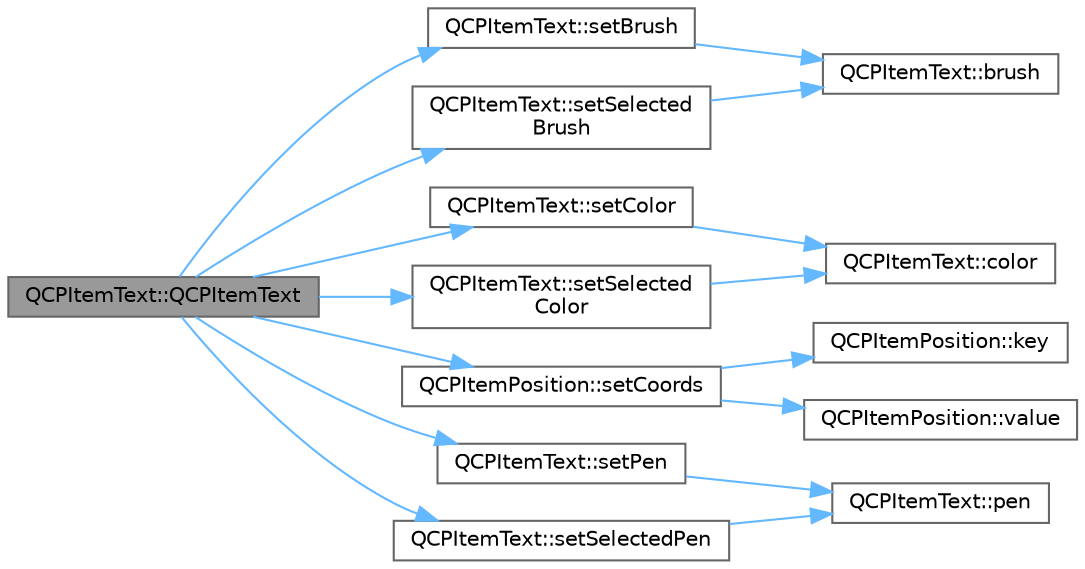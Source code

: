 digraph "QCPItemText::QCPItemText"
{
 // LATEX_PDF_SIZE
  bgcolor="transparent";
  edge [fontname=Helvetica,fontsize=10,labelfontname=Helvetica,labelfontsize=10];
  node [fontname=Helvetica,fontsize=10,shape=box,height=0.2,width=0.4];
  rankdir="LR";
  Node1 [label="QCPItemText::QCPItemText",height=0.2,width=0.4,color="gray40", fillcolor="grey60", style="filled", fontcolor="black",tooltip=" "];
  Node1 -> Node2 [color="steelblue1",style="solid"];
  Node2 [label="QCPItemText::setBrush",height=0.2,width=0.4,color="grey40", fillcolor="white", style="filled",URL="$class_q_c_p_item_text.html#a1c7e131516df2ed8d941ef31240ded8e",tooltip=" "];
  Node2 -> Node3 [color="steelblue1",style="solid"];
  Node3 [label="QCPItemText::brush",height=0.2,width=0.4,color="grey40", fillcolor="white", style="filled",URL="$class_q_c_p_item_text.html#a2600b9b419f17e2e2381f5ed8267da62",tooltip=" "];
  Node1 -> Node4 [color="steelblue1",style="solid"];
  Node4 [label="QCPItemText::setColor",height=0.2,width=0.4,color="grey40", fillcolor="white", style="filled",URL="$class_q_c_p_item_text.html#aa51efc0841fe52da9eaf8aff6fc8a8b2",tooltip=" "];
  Node4 -> Node5 [color="steelblue1",style="solid"];
  Node5 [label="QCPItemText::color",height=0.2,width=0.4,color="grey40", fillcolor="white", style="filled",URL="$class_q_c_p_item_text.html#a071ec7567ae4deae2262a5b861df7d54",tooltip=" "];
  Node1 -> Node6 [color="steelblue1",style="solid"];
  Node6 [label="QCPItemPosition::setCoords",height=0.2,width=0.4,color="grey40", fillcolor="white", style="filled",URL="$class_q_c_p_item_position.html#aa988ba4e87ab684c9021017dcaba945f",tooltip=" "];
  Node6 -> Node7 [color="steelblue1",style="solid"];
  Node7 [label="QCPItemPosition::key",height=0.2,width=0.4,color="grey40", fillcolor="white", style="filled",URL="$class_q_c_p_item_position.html#a6fc519f1b73722a8d0cff7d4d647407e",tooltip=" "];
  Node6 -> Node8 [color="steelblue1",style="solid"];
  Node8 [label="QCPItemPosition::value",height=0.2,width=0.4,color="grey40", fillcolor="white", style="filled",URL="$class_q_c_p_item_position.html#acfcf86f840a7366a4299bff593d5d636",tooltip=" "];
  Node1 -> Node9 [color="steelblue1",style="solid"];
  Node9 [label="QCPItemText::setPen",height=0.2,width=0.4,color="grey40", fillcolor="white", style="filled",URL="$class_q_c_p_item_text.html#a9b9ec6eea0eb0603977ff84d4c78d0a3",tooltip=" "];
  Node9 -> Node10 [color="steelblue1",style="solid"];
  Node10 [label="QCPItemText::pen",height=0.2,width=0.4,color="grey40", fillcolor="white", style="filled",URL="$class_q_c_p_item_text.html#a7039d313069547682f28688448333979",tooltip=" "];
  Node1 -> Node11 [color="steelblue1",style="solid"];
  Node11 [label="QCPItemText::setSelected\lBrush",height=0.2,width=0.4,color="grey40", fillcolor="white", style="filled",URL="$class_q_c_p_item_text.html#a6b8377eeb2af75eb9528422671ac16cb",tooltip=" "];
  Node11 -> Node3 [color="steelblue1",style="solid"];
  Node1 -> Node12 [color="steelblue1",style="solid"];
  Node12 [label="QCPItemText::setSelected\lColor",height=0.2,width=0.4,color="grey40", fillcolor="white", style="filled",URL="$class_q_c_p_item_text.html#ae7ba0bdb75c897b028388e45bfd435fa",tooltip=" "];
  Node12 -> Node5 [color="steelblue1",style="solid"];
  Node1 -> Node13 [color="steelblue1",style="solid"];
  Node13 [label="QCPItemText::setSelectedPen",height=0.2,width=0.4,color="grey40", fillcolor="white", style="filled",URL="$class_q_c_p_item_text.html#a291febe586f0da3f1c392e77bef4aa20",tooltip=" "];
  Node13 -> Node10 [color="steelblue1",style="solid"];
}
